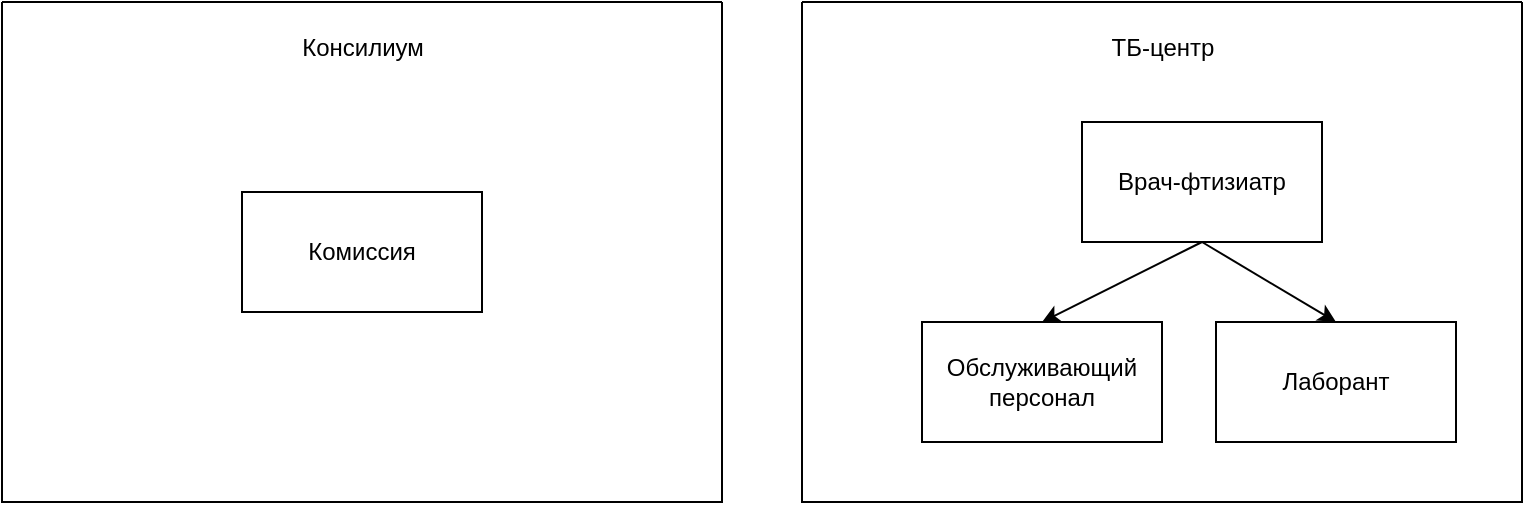 <mxfile version="24.7.5">
  <diagram id="FJUKhYs2KTnzE7u26_8U" name="Страница — 1">
    <mxGraphModel dx="954" dy="639" grid="1" gridSize="10" guides="1" tooltips="1" connect="1" arrows="1" fold="1" page="1" pageScale="1" pageWidth="827" pageHeight="1169" math="0" shadow="0">
      <root>
        <mxCell id="0" />
        <mxCell id="1" parent="0" />
        <mxCell id="ix-1FzdNAOIA9Tlrd17a-2" value="" style="swimlane;startSize=0;" vertex="1" parent="1">
          <mxGeometry x="100" y="80" width="360" height="250" as="geometry" />
        </mxCell>
        <mxCell id="ix-1FzdNAOIA9Tlrd17a-3" value="Консилиум" style="text;html=1;align=center;verticalAlign=middle;resizable=0;points=[];autosize=1;strokeColor=none;fillColor=none;" vertex="1" parent="ix-1FzdNAOIA9Tlrd17a-2">
          <mxGeometry x="135" y="8" width="90" height="30" as="geometry" />
        </mxCell>
        <mxCell id="ix-1FzdNAOIA9Tlrd17a-4" value="Комиссия" style="rounded=0;whiteSpace=wrap;html=1;" vertex="1" parent="ix-1FzdNAOIA9Tlrd17a-2">
          <mxGeometry x="120" y="95" width="120" height="60" as="geometry" />
        </mxCell>
        <mxCell id="ix-1FzdNAOIA9Tlrd17a-5" value="" style="swimlane;startSize=0;" vertex="1" parent="1">
          <mxGeometry x="500" y="80" width="360" height="250" as="geometry" />
        </mxCell>
        <mxCell id="ix-1FzdNAOIA9Tlrd17a-6" value="ТБ-центр" style="text;html=1;align=center;verticalAlign=middle;resizable=0;points=[];autosize=1;strokeColor=none;fillColor=none;" vertex="1" parent="ix-1FzdNAOIA9Tlrd17a-5">
          <mxGeometry x="140" y="8" width="80" height="30" as="geometry" />
        </mxCell>
        <mxCell id="ix-1FzdNAOIA9Tlrd17a-7" value="Врач-фтизиатр" style="rounded=0;whiteSpace=wrap;html=1;" vertex="1" parent="ix-1FzdNAOIA9Tlrd17a-5">
          <mxGeometry x="140" y="60" width="120" height="60" as="geometry" />
        </mxCell>
        <mxCell id="ix-1FzdNAOIA9Tlrd17a-8" value="Лаборант" style="rounded=0;whiteSpace=wrap;html=1;" vertex="1" parent="ix-1FzdNAOIA9Tlrd17a-5">
          <mxGeometry x="207" y="160" width="120" height="60" as="geometry" />
        </mxCell>
        <mxCell id="ix-1FzdNAOIA9Tlrd17a-9" value="Обслуживающий персонал" style="rounded=0;whiteSpace=wrap;html=1;" vertex="1" parent="ix-1FzdNAOIA9Tlrd17a-5">
          <mxGeometry x="60" y="160" width="120" height="60" as="geometry" />
        </mxCell>
        <mxCell id="ix-1FzdNAOIA9Tlrd17a-10" value="" style="endArrow=classic;html=1;rounded=0;exitX=0.5;exitY=1;exitDx=0;exitDy=0;entryX=0.5;entryY=0;entryDx=0;entryDy=0;" edge="1" parent="ix-1FzdNAOIA9Tlrd17a-5" source="ix-1FzdNAOIA9Tlrd17a-7" target="ix-1FzdNAOIA9Tlrd17a-9">
          <mxGeometry width="50" height="50" relative="1" as="geometry">
            <mxPoint x="-110" y="280" as="sourcePoint" />
            <mxPoint x="-60" y="230" as="targetPoint" />
          </mxGeometry>
        </mxCell>
        <mxCell id="ix-1FzdNAOIA9Tlrd17a-12" value="" style="endArrow=classic;html=1;rounded=0;exitX=0.5;exitY=1;exitDx=0;exitDy=0;entryX=0.5;entryY=0;entryDx=0;entryDy=0;" edge="1" parent="ix-1FzdNAOIA9Tlrd17a-5" source="ix-1FzdNAOIA9Tlrd17a-7" target="ix-1FzdNAOIA9Tlrd17a-8">
          <mxGeometry width="50" height="50" relative="1" as="geometry">
            <mxPoint x="-110" y="280" as="sourcePoint" />
            <mxPoint x="-60" y="230" as="targetPoint" />
          </mxGeometry>
        </mxCell>
      </root>
    </mxGraphModel>
  </diagram>
</mxfile>
